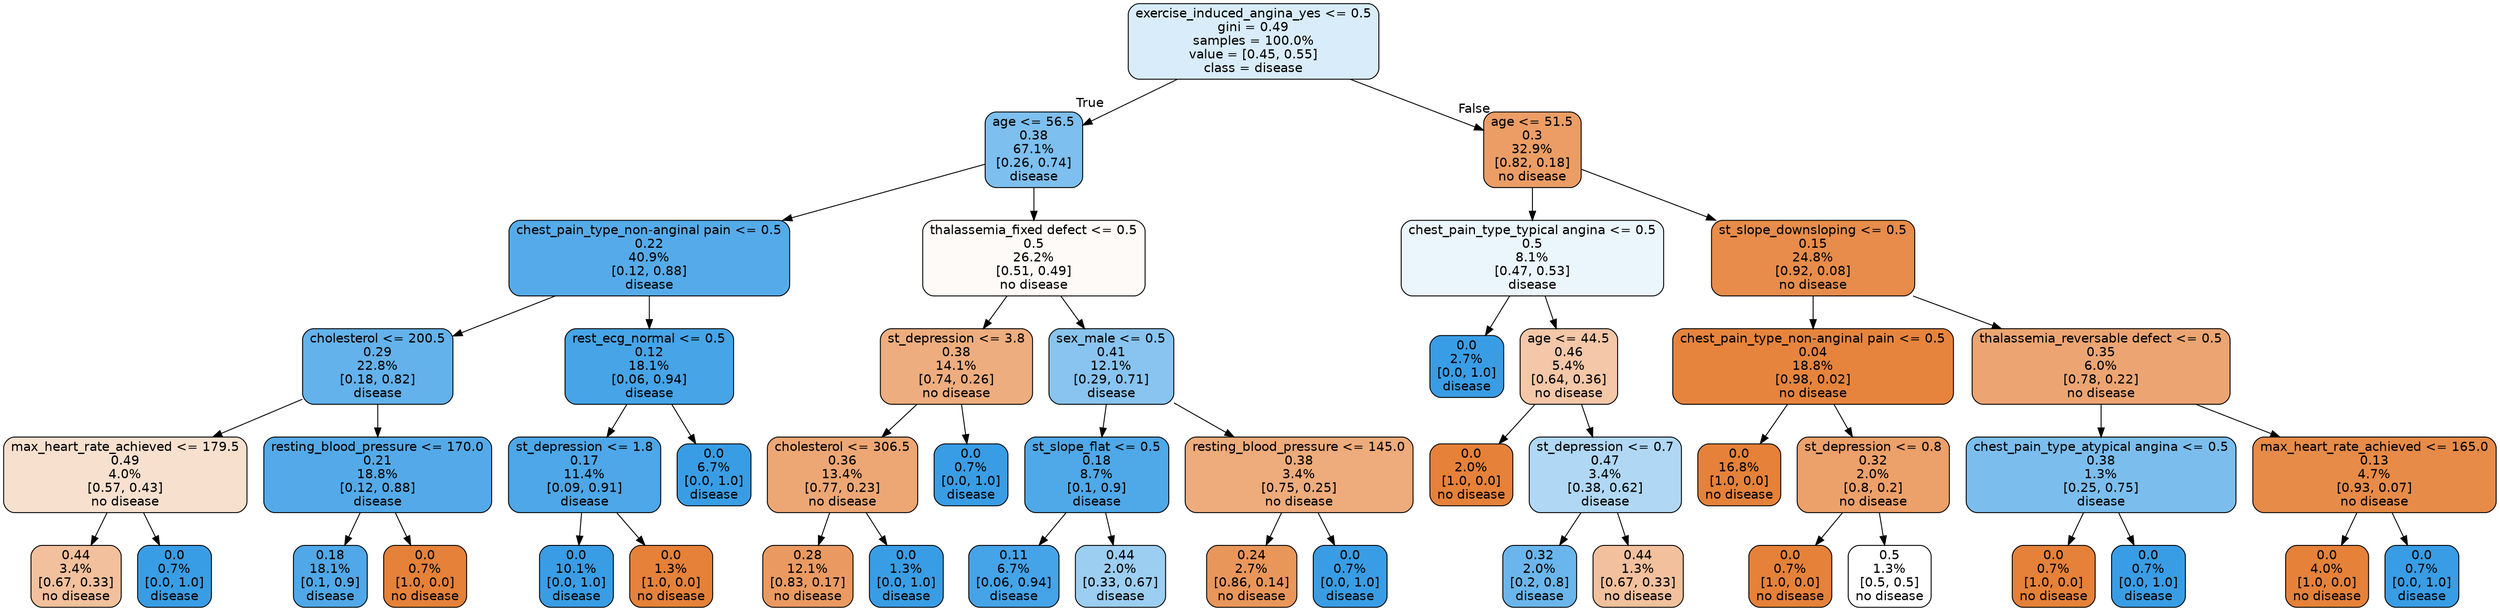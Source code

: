 digraph Tree {
node [shape=box, style="filled, rounded", color="black", fontname="helvetica"] ;
edge [fontname="helvetica"] ;
0 [label="exercise_induced_angina_yes <= 0.5\ngini = 0.49\nsamples = 100.0%\nvalue = [0.45, 0.55]\nclass = disease", fillcolor="#d9ecfa"] ;
1 [label="age <= 56.5\n0.38\n67.1%\n[0.26, 0.74]\ndisease", fillcolor="#7dbfee"] ;
0 -> 1 [labeldistance=2.5, labelangle=45, headlabel="True"] ;
2 [label="chest_pain_type_non-anginal pain <= 0.5\n0.22\n40.9%\n[0.12, 0.88]\ndisease", fillcolor="#55abe9"] ;
1 -> 2 ;
3 [label="cholesterol <= 200.5\n0.29\n22.8%\n[0.18, 0.82]\ndisease", fillcolor="#63b2eb"] ;
2 -> 3 ;
4 [label="max_heart_rate_achieved <= 179.5\n0.49\n4.0%\n[0.57, 0.43]\nno disease", fillcolor="#f8e0ce"] ;
3 -> 4 ;
5 [label="0.44\n3.4%\n[0.67, 0.33]\nno disease", fillcolor="#f2c09c"] ;
4 -> 5 ;
6 [label="0.0\n0.7%\n[0.0, 1.0]\ndisease", fillcolor="#399de5"] ;
4 -> 6 ;
7 [label="resting_blood_pressure <= 170.0\n0.21\n18.8%\n[0.12, 0.88]\ndisease", fillcolor="#54aae9"] ;
3 -> 7 ;
8 [label="0.18\n18.1%\n[0.1, 0.9]\ndisease", fillcolor="#50a8e8"] ;
7 -> 8 ;
9 [label="0.0\n0.7%\n[1.0, 0.0]\nno disease", fillcolor="#e58139"] ;
7 -> 9 ;
10 [label="rest_ecg_normal <= 0.5\n0.12\n18.1%\n[0.06, 0.94]\ndisease", fillcolor="#46a4e7"] ;
2 -> 10 ;
11 [label="st_depression <= 1.8\n0.17\n11.4%\n[0.09, 0.91]\ndisease", fillcolor="#4da7e8"] ;
10 -> 11 ;
12 [label="0.0\n10.1%\n[0.0, 1.0]\ndisease", fillcolor="#399de5"] ;
11 -> 12 ;
13 [label="0.0\n1.3%\n[1.0, 0.0]\nno disease", fillcolor="#e58139"] ;
11 -> 13 ;
14 [label="0.0\n6.7%\n[0.0, 1.0]\ndisease", fillcolor="#399de5"] ;
10 -> 14 ;
15 [label="thalassemia_fixed defect <= 0.5\n0.5\n26.2%\n[0.51, 0.49]\nno disease", fillcolor="#fefaf8"] ;
1 -> 15 ;
16 [label="st_depression <= 3.8\n0.38\n14.1%\n[0.74, 0.26]\nno disease", fillcolor="#eead7e"] ;
15 -> 16 ;
17 [label="cholesterol <= 306.5\n0.36\n13.4%\n[0.77, 0.23]\nno disease", fillcolor="#eda774"] ;
16 -> 17 ;
18 [label="0.28\n12.1%\n[0.83, 0.17]\nno disease", fillcolor="#ea9a61"] ;
17 -> 18 ;
19 [label="0.0\n1.3%\n[0.0, 1.0]\ndisease", fillcolor="#399de5"] ;
17 -> 19 ;
20 [label="0.0\n0.7%\n[0.0, 1.0]\ndisease", fillcolor="#399de5"] ;
16 -> 20 ;
21 [label="sex_male <= 0.5\n0.41\n12.1%\n[0.29, 0.71]\ndisease", fillcolor="#88c4ef"] ;
15 -> 21 ;
22 [label="st_slope_flat <= 0.5\n0.18\n8.7%\n[0.1, 0.9]\ndisease", fillcolor="#4fa8e8"] ;
21 -> 22 ;
23 [label="0.11\n6.7%\n[0.06, 0.94]\ndisease", fillcolor="#45a3e7"] ;
22 -> 23 ;
24 [label="0.44\n2.0%\n[0.33, 0.67]\ndisease", fillcolor="#9ccef2"] ;
22 -> 24 ;
25 [label="resting_blood_pressure <= 145.0\n0.38\n3.4%\n[0.75, 0.25]\nno disease", fillcolor="#eeab7b"] ;
21 -> 25 ;
26 [label="0.24\n2.7%\n[0.86, 0.14]\nno disease", fillcolor="#e9965a"] ;
25 -> 26 ;
27 [label="0.0\n0.7%\n[0.0, 1.0]\ndisease", fillcolor="#399de5"] ;
25 -> 27 ;
28 [label="age <= 51.5\n0.3\n32.9%\n[0.82, 0.18]\nno disease", fillcolor="#eb9d65"] ;
0 -> 28 [labeldistance=2.5, labelangle=-45, headlabel="False"] ;
29 [label="chest_pain_type_typical angina <= 0.5\n0.5\n8.1%\n[0.47, 0.53]\ndisease", fillcolor="#ebf5fc"] ;
28 -> 29 ;
30 [label="0.0\n2.7%\n[0.0, 1.0]\ndisease", fillcolor="#399de5"] ;
29 -> 30 ;
31 [label="age <= 44.5\n0.46\n5.4%\n[0.64, 0.36]\nno disease", fillcolor="#f3c7a7"] ;
29 -> 31 ;
32 [label="0.0\n2.0%\n[1.0, 0.0]\nno disease", fillcolor="#e58139"] ;
31 -> 32 ;
33 [label="st_depression <= 0.7\n0.47\n3.4%\n[0.38, 0.62]\ndisease", fillcolor="#b0d8f5"] ;
31 -> 33 ;
34 [label="0.32\n2.0%\n[0.2, 0.8]\ndisease", fillcolor="#6ab6ec"] ;
33 -> 34 ;
35 [label="0.44\n1.3%\n[0.67, 0.33]\nno disease", fillcolor="#f2c09c"] ;
33 -> 35 ;
36 [label="st_slope_downsloping <= 0.5\n0.15\n24.8%\n[0.92, 0.08]\nno disease", fillcolor="#e78c4a"] ;
28 -> 36 ;
37 [label="chest_pain_type_non-anginal pain <= 0.5\n0.04\n18.8%\n[0.98, 0.02]\nno disease", fillcolor="#e6843d"] ;
36 -> 37 ;
38 [label="0.0\n16.8%\n[1.0, 0.0]\nno disease", fillcolor="#e58139"] ;
37 -> 38 ;
39 [label="st_depression <= 0.8\n0.32\n2.0%\n[0.8, 0.2]\nno disease", fillcolor="#eca06a"] ;
37 -> 39 ;
40 [label="0.0\n0.7%\n[1.0, 0.0]\nno disease", fillcolor="#e58139"] ;
39 -> 40 ;
41 [label="0.5\n1.3%\n[0.5, 0.5]\nno disease", fillcolor="#ffffff"] ;
39 -> 41 ;
42 [label="thalassemia_reversable defect <= 0.5\n0.35\n6.0%\n[0.78, 0.22]\nno disease", fillcolor="#eca572"] ;
36 -> 42 ;
43 [label="chest_pain_type_atypical angina <= 0.5\n0.38\n1.3%\n[0.25, 0.75]\ndisease", fillcolor="#7bbeee"] ;
42 -> 43 ;
44 [label="0.0\n0.7%\n[1.0, 0.0]\nno disease", fillcolor="#e58139"] ;
43 -> 44 ;
45 [label="0.0\n0.7%\n[0.0, 1.0]\ndisease", fillcolor="#399de5"] ;
43 -> 45 ;
46 [label="max_heart_rate_achieved <= 165.0\n0.13\n4.7%\n[0.93, 0.07]\nno disease", fillcolor="#e78b48"] ;
42 -> 46 ;
47 [label="0.0\n4.0%\n[1.0, 0.0]\nno disease", fillcolor="#e58139"] ;
46 -> 47 ;
48 [label="0.0\n0.7%\n[0.0, 1.0]\ndisease", fillcolor="#399de5"] ;
46 -> 48 ;
}
